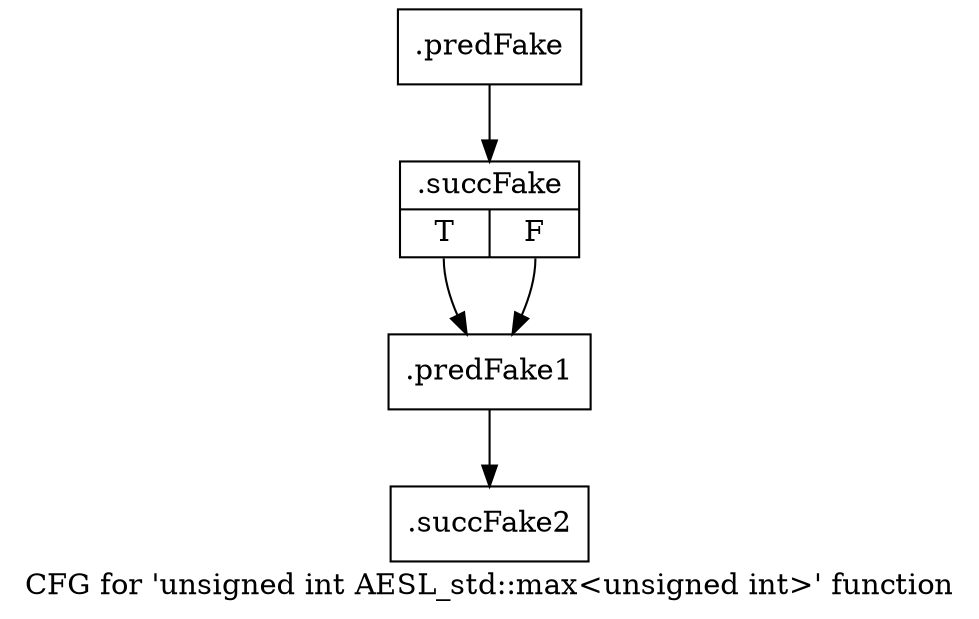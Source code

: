 digraph "CFG for 'unsigned int AESL_std::max\<unsigned int\>' function" {
	label="CFG for 'unsigned int AESL_std::max\<unsigned int\>' function";

	Node0x5f5c590 [shape=record,filename="",linenumber="",label="{.predFake}"];
	Node0x5f5c590 -> Node0x6306060[ callList="" memoryops="" filename="/mnt/xilinx/Vitis_HLS/2021.2/include/etc/ap_private.h" execusionnum="0"];
	Node0x6306060 [shape=record,filename="/mnt/xilinx/Vitis_HLS/2021.2/include/etc/ap_private.h",linenumber="117",label="{.succFake|{<s0>T|<s1>F}}"];
	Node0x6306060:s0 -> Node0x5f61180[ callList="" memoryops="" filename="/mnt/xilinx/Vitis_HLS/2021.2/include/etc/ap_private.h" execusionnum="0"];
	Node0x6306060:s1 -> Node0x5f61180[ callList="" memoryops="" filename="/mnt/xilinx/Vitis_HLS/2021.2/include/etc/ap_private.h" execusionnum="0"];
	Node0x5f61180 [shape=record,filename="/mnt/xilinx/Vitis_HLS/2021.2/include/etc/ap_private.h",linenumber="117",label="{.predFake1}"];
	Node0x5f61180 -> Node0x6306540[ callList="" memoryops="" filename="/mnt/xilinx/Vitis_HLS/2021.2/include/etc/ap_private.h" execusionnum="0"];
	Node0x6306540 [shape=record,filename="/mnt/xilinx/Vitis_HLS/2021.2/include/etc/ap_private.h",linenumber="117",label="{.succFake2}"];
}
